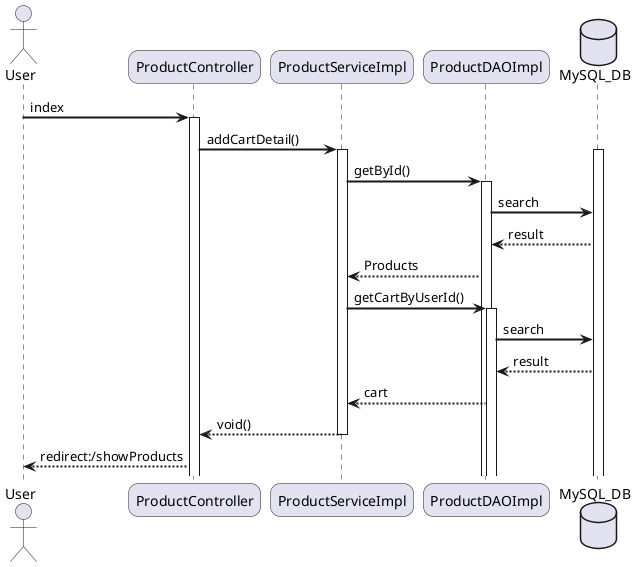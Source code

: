 @startuml
skinparam sequenceArrowThickness 2
skinparam roundcorner 20
skinparam maxmessagesize 60

actor User
participant "ProductController" as A
participant "ProductServiceImpl" as B
participant "ProductDAOImpl" as C
database "MySQL_DB" as D

User -> A: index
activate A

A -> B: addCartDetail()
activate B
activate D

B -> C: getById()
activate C
C -> D: search
D --> C: result


C --> B: Products



B -> C: getCartByUserId()
activate C
C -> D: search
D --> C: result

C --> B: cart



B --> A: void()
deactivate B

A --> User: redirect:/showProducts



@enduml
